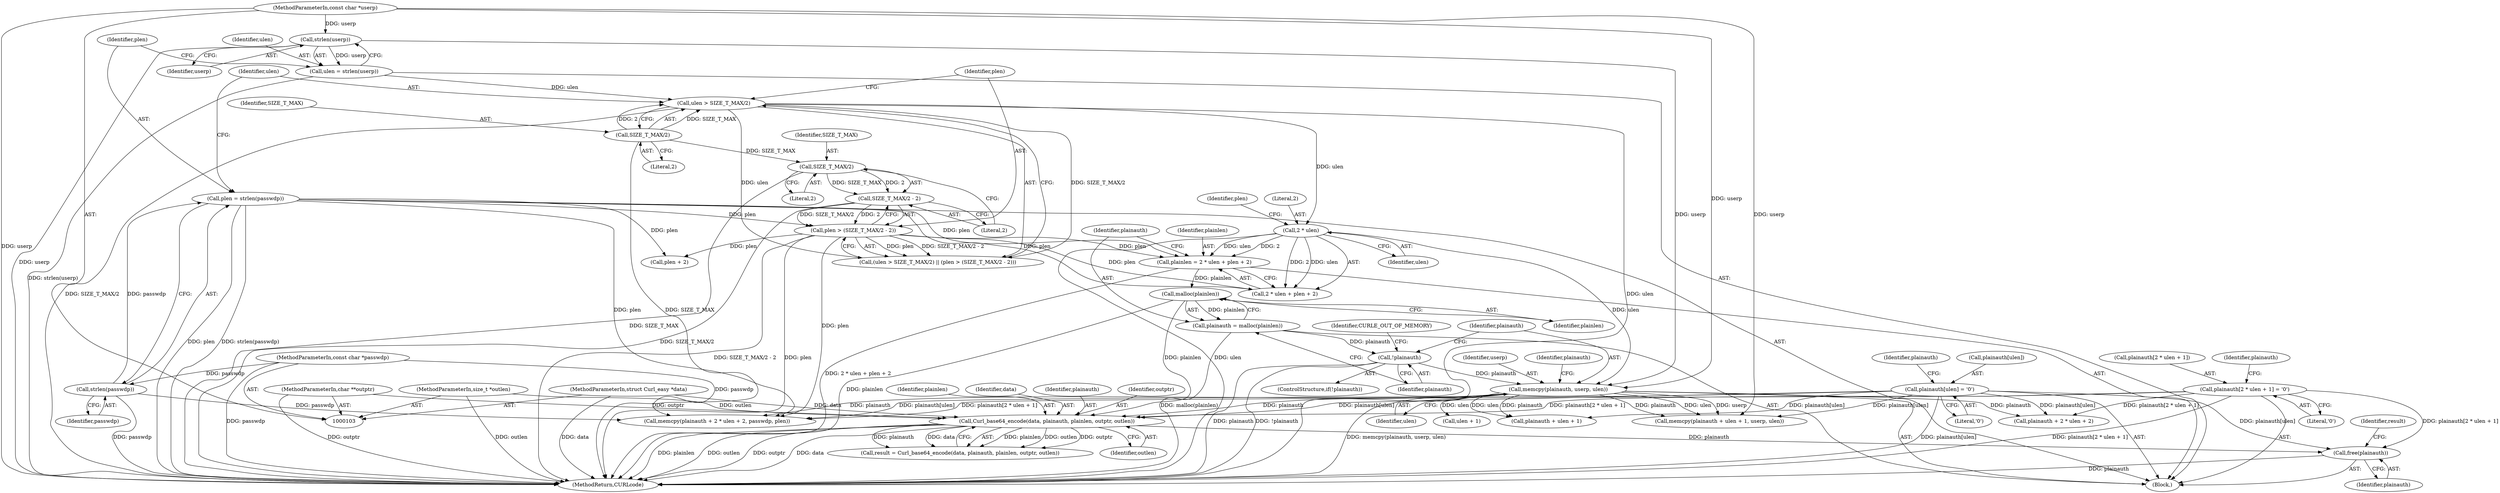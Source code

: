 digraph "1_curl_f3a24d7916b9173c69a3e0ee790102993833d6c5@API" {
"1000209" [label="(Call,free(plainauth))"];
"1000169" [label="(Call,plainauth[ulen] = '\0')"];
"1000203" [label="(Call,Curl_base64_encode(data, plainauth, plainlen, outptr, outlen))"];
"1000104" [label="(MethodParameterIn,struct Curl_easy *data)"];
"1000182" [label="(Call,plainauth[2 * ulen + 1] = '\0')"];
"1000165" [label="(Call,memcpy(plainauth, userp, ulen))"];
"1000161" [label="(Call,!plainauth)"];
"1000156" [label="(Call,plainauth = malloc(plainlen))"];
"1000158" [label="(Call,malloc(plainlen))"];
"1000147" [label="(Call,plainlen = 2 * ulen + plen + 2)"];
"1000150" [label="(Call,2 * ulen)"];
"1000133" [label="(Call,ulen > SIZE_T_MAX/2)"];
"1000123" [label="(Call,ulen = strlen(userp))"];
"1000125" [label="(Call,strlen(userp))"];
"1000105" [label="(MethodParameterIn,const char *userp)"];
"1000135" [label="(Call,SIZE_T_MAX/2)"];
"1000138" [label="(Call,plen > (SIZE_T_MAX/2 - 2))"];
"1000127" [label="(Call,plen = strlen(passwdp))"];
"1000129" [label="(Call,strlen(passwdp))"];
"1000106" [label="(MethodParameterIn,const char *passwdp)"];
"1000140" [label="(Call,SIZE_T_MAX/2 - 2)"];
"1000141" [label="(Call,SIZE_T_MAX/2)"];
"1000107" [label="(MethodParameterIn,char **outptr)"];
"1000108" [label="(MethodParameterIn,size_t *outlen)"];
"1000193" [label="(Identifier,plainauth)"];
"1000142" [label="(Identifier,SIZE_T_MAX)"];
"1000183" [label="(Call,plainauth[2 * ulen + 1])"];
"1000213" [label="(MethodReturn,CURLcode)"];
"1000170" [label="(Call,plainauth[ulen])"];
"1000175" [label="(Call,plainauth + ulen + 1)"];
"1000149" [label="(Call,2 * ulen + plen + 2)"];
"1000139" [label="(Identifier,plen)"];
"1000158" [label="(Call,malloc(plainlen))"];
"1000161" [label="(Call,!plainauth)"];
"1000129" [label="(Call,strlen(passwdp))"];
"1000130" [label="(Identifier,passwdp)"];
"1000207" [label="(Identifier,outptr)"];
"1000165" [label="(Call,memcpy(plainauth, userp, ulen))"];
"1000169" [label="(Call,plainauth[ulen] = '\0')"];
"1000160" [label="(ControlStructure,if(!plainauth))"];
"1000208" [label="(Identifier,outlen)"];
"1000106" [label="(MethodParameterIn,const char *passwdp)"];
"1000212" [label="(Identifier,result)"];
"1000159" [label="(Identifier,plainlen)"];
"1000203" [label="(Call,Curl_base64_encode(data, plainauth, plainlen, outptr, outlen))"];
"1000162" [label="(Identifier,plainauth)"];
"1000105" [label="(MethodParameterIn,const char *userp)"];
"1000132" [label="(Call,(ulen > SIZE_T_MAX/2) || (plen > (SIZE_T_MAX/2 - 2)))"];
"1000125" [label="(Call,strlen(userp))"];
"1000167" [label="(Identifier,userp)"];
"1000201" [label="(Call,result = Curl_base64_encode(data, plainauth, plainlen, outptr, outlen))"];
"1000156" [label="(Call,plainauth = malloc(plainlen))"];
"1000148" [label="(Identifier,plainlen)"];
"1000157" [label="(Identifier,plainauth)"];
"1000210" [label="(Identifier,plainauth)"];
"1000171" [label="(Identifier,plainauth)"];
"1000134" [label="(Identifier,ulen)"];
"1000143" [label="(Literal,2)"];
"1000140" [label="(Call,SIZE_T_MAX/2 - 2)"];
"1000173" [label="(Literal,'\0')"];
"1000104" [label="(MethodParameterIn,struct Curl_easy *data)"];
"1000206" [label="(Identifier,plainlen)"];
"1000144" [label="(Literal,2)"];
"1000153" [label="(Call,plen + 2)"];
"1000126" [label="(Identifier,userp)"];
"1000147" [label="(Call,plainlen = 2 * ulen + plen + 2)"];
"1000141" [label="(Call,SIZE_T_MAX/2)"];
"1000176" [label="(Identifier,plainauth)"];
"1000174" [label="(Call,memcpy(plainauth + ulen + 1, userp, ulen))"];
"1000150" [label="(Call,2 * ulen)"];
"1000168" [label="(Identifier,ulen)"];
"1000166" [label="(Identifier,plainauth)"];
"1000135" [label="(Call,SIZE_T_MAX/2)"];
"1000123" [label="(Call,ulen = strlen(userp))"];
"1000209" [label="(Call,free(plainauth))"];
"1000124" [label="(Identifier,ulen)"];
"1000128" [label="(Identifier,plen)"];
"1000136" [label="(Identifier,SIZE_T_MAX)"];
"1000133" [label="(Call,ulen > SIZE_T_MAX/2)"];
"1000191" [label="(Call,memcpy(plainauth + 2 * ulen + 2, passwdp, plen))"];
"1000192" [label="(Call,plainauth + 2 * ulen + 2)"];
"1000107" [label="(MethodParameterIn,char **outptr)"];
"1000190" [label="(Literal,'\0')"];
"1000109" [label="(Block,)"];
"1000152" [label="(Identifier,ulen)"];
"1000177" [label="(Call,ulen + 1)"];
"1000138" [label="(Call,plen > (SIZE_T_MAX/2 - 2))"];
"1000204" [label="(Identifier,data)"];
"1000205" [label="(Identifier,plainauth)"];
"1000164" [label="(Identifier,CURLE_OUT_OF_MEMORY)"];
"1000127" [label="(Call,plen = strlen(passwdp))"];
"1000182" [label="(Call,plainauth[2 * ulen + 1] = '\0')"];
"1000137" [label="(Literal,2)"];
"1000108" [label="(MethodParameterIn,size_t *outlen)"];
"1000154" [label="(Identifier,plen)"];
"1000151" [label="(Literal,2)"];
"1000209" -> "1000109"  [label="AST: "];
"1000209" -> "1000210"  [label="CFG: "];
"1000210" -> "1000209"  [label="AST: "];
"1000212" -> "1000209"  [label="CFG: "];
"1000209" -> "1000213"  [label="DDG: plainauth"];
"1000169" -> "1000209"  [label="DDG: plainauth[ulen]"];
"1000203" -> "1000209"  [label="DDG: plainauth"];
"1000182" -> "1000209"  [label="DDG: plainauth[2 * ulen + 1]"];
"1000169" -> "1000109"  [label="AST: "];
"1000169" -> "1000173"  [label="CFG: "];
"1000170" -> "1000169"  [label="AST: "];
"1000173" -> "1000169"  [label="AST: "];
"1000176" -> "1000169"  [label="CFG: "];
"1000169" -> "1000213"  [label="DDG: plainauth[ulen]"];
"1000169" -> "1000174"  [label="DDG: plainauth[ulen]"];
"1000169" -> "1000175"  [label="DDG: plainauth[ulen]"];
"1000169" -> "1000191"  [label="DDG: plainauth[ulen]"];
"1000169" -> "1000192"  [label="DDG: plainauth[ulen]"];
"1000169" -> "1000203"  [label="DDG: plainauth[ulen]"];
"1000203" -> "1000201"  [label="AST: "];
"1000203" -> "1000208"  [label="CFG: "];
"1000204" -> "1000203"  [label="AST: "];
"1000205" -> "1000203"  [label="AST: "];
"1000206" -> "1000203"  [label="AST: "];
"1000207" -> "1000203"  [label="AST: "];
"1000208" -> "1000203"  [label="AST: "];
"1000201" -> "1000203"  [label="CFG: "];
"1000203" -> "1000213"  [label="DDG: plainlen"];
"1000203" -> "1000213"  [label="DDG: outlen"];
"1000203" -> "1000213"  [label="DDG: outptr"];
"1000203" -> "1000213"  [label="DDG: data"];
"1000203" -> "1000201"  [label="DDG: plainlen"];
"1000203" -> "1000201"  [label="DDG: outlen"];
"1000203" -> "1000201"  [label="DDG: outptr"];
"1000203" -> "1000201"  [label="DDG: plainauth"];
"1000203" -> "1000201"  [label="DDG: data"];
"1000104" -> "1000203"  [label="DDG: data"];
"1000182" -> "1000203"  [label="DDG: plainauth[2 * ulen + 1]"];
"1000165" -> "1000203"  [label="DDG: plainauth"];
"1000158" -> "1000203"  [label="DDG: plainlen"];
"1000107" -> "1000203"  [label="DDG: outptr"];
"1000108" -> "1000203"  [label="DDG: outlen"];
"1000104" -> "1000103"  [label="AST: "];
"1000104" -> "1000213"  [label="DDG: data"];
"1000182" -> "1000109"  [label="AST: "];
"1000182" -> "1000190"  [label="CFG: "];
"1000183" -> "1000182"  [label="AST: "];
"1000190" -> "1000182"  [label="AST: "];
"1000193" -> "1000182"  [label="CFG: "];
"1000182" -> "1000213"  [label="DDG: plainauth[2 * ulen + 1]"];
"1000182" -> "1000191"  [label="DDG: plainauth[2 * ulen + 1]"];
"1000182" -> "1000192"  [label="DDG: plainauth[2 * ulen + 1]"];
"1000165" -> "1000109"  [label="AST: "];
"1000165" -> "1000168"  [label="CFG: "];
"1000166" -> "1000165"  [label="AST: "];
"1000167" -> "1000165"  [label="AST: "];
"1000168" -> "1000165"  [label="AST: "];
"1000171" -> "1000165"  [label="CFG: "];
"1000165" -> "1000213"  [label="DDG: memcpy(plainauth, userp, ulen)"];
"1000161" -> "1000165"  [label="DDG: plainauth"];
"1000125" -> "1000165"  [label="DDG: userp"];
"1000105" -> "1000165"  [label="DDG: userp"];
"1000150" -> "1000165"  [label="DDG: ulen"];
"1000165" -> "1000174"  [label="DDG: plainauth"];
"1000165" -> "1000174"  [label="DDG: ulen"];
"1000165" -> "1000174"  [label="DDG: userp"];
"1000165" -> "1000175"  [label="DDG: plainauth"];
"1000165" -> "1000175"  [label="DDG: ulen"];
"1000165" -> "1000177"  [label="DDG: ulen"];
"1000165" -> "1000191"  [label="DDG: plainauth"];
"1000165" -> "1000192"  [label="DDG: plainauth"];
"1000161" -> "1000160"  [label="AST: "];
"1000161" -> "1000162"  [label="CFG: "];
"1000162" -> "1000161"  [label="AST: "];
"1000164" -> "1000161"  [label="CFG: "];
"1000166" -> "1000161"  [label="CFG: "];
"1000161" -> "1000213"  [label="DDG: plainauth"];
"1000161" -> "1000213"  [label="DDG: !plainauth"];
"1000156" -> "1000161"  [label="DDG: plainauth"];
"1000156" -> "1000109"  [label="AST: "];
"1000156" -> "1000158"  [label="CFG: "];
"1000157" -> "1000156"  [label="AST: "];
"1000158" -> "1000156"  [label="AST: "];
"1000162" -> "1000156"  [label="CFG: "];
"1000156" -> "1000213"  [label="DDG: malloc(plainlen)"];
"1000158" -> "1000156"  [label="DDG: plainlen"];
"1000158" -> "1000159"  [label="CFG: "];
"1000159" -> "1000158"  [label="AST: "];
"1000158" -> "1000213"  [label="DDG: plainlen"];
"1000147" -> "1000158"  [label="DDG: plainlen"];
"1000147" -> "1000109"  [label="AST: "];
"1000147" -> "1000149"  [label="CFG: "];
"1000148" -> "1000147"  [label="AST: "];
"1000149" -> "1000147"  [label="AST: "];
"1000157" -> "1000147"  [label="CFG: "];
"1000147" -> "1000213"  [label="DDG: 2 * ulen + plen + 2"];
"1000150" -> "1000147"  [label="DDG: 2"];
"1000150" -> "1000147"  [label="DDG: ulen"];
"1000138" -> "1000147"  [label="DDG: plen"];
"1000127" -> "1000147"  [label="DDG: plen"];
"1000150" -> "1000149"  [label="AST: "];
"1000150" -> "1000152"  [label="CFG: "];
"1000151" -> "1000150"  [label="AST: "];
"1000152" -> "1000150"  [label="AST: "];
"1000154" -> "1000150"  [label="CFG: "];
"1000150" -> "1000213"  [label="DDG: ulen"];
"1000150" -> "1000149"  [label="DDG: 2"];
"1000150" -> "1000149"  [label="DDG: ulen"];
"1000133" -> "1000150"  [label="DDG: ulen"];
"1000133" -> "1000132"  [label="AST: "];
"1000133" -> "1000135"  [label="CFG: "];
"1000134" -> "1000133"  [label="AST: "];
"1000135" -> "1000133"  [label="AST: "];
"1000139" -> "1000133"  [label="CFG: "];
"1000132" -> "1000133"  [label="CFG: "];
"1000133" -> "1000213"  [label="DDG: ulen"];
"1000133" -> "1000213"  [label="DDG: SIZE_T_MAX/2"];
"1000133" -> "1000132"  [label="DDG: ulen"];
"1000133" -> "1000132"  [label="DDG: SIZE_T_MAX/2"];
"1000123" -> "1000133"  [label="DDG: ulen"];
"1000135" -> "1000133"  [label="DDG: SIZE_T_MAX"];
"1000135" -> "1000133"  [label="DDG: 2"];
"1000123" -> "1000109"  [label="AST: "];
"1000123" -> "1000125"  [label="CFG: "];
"1000124" -> "1000123"  [label="AST: "];
"1000125" -> "1000123"  [label="AST: "];
"1000128" -> "1000123"  [label="CFG: "];
"1000123" -> "1000213"  [label="DDG: strlen(userp)"];
"1000125" -> "1000123"  [label="DDG: userp"];
"1000125" -> "1000126"  [label="CFG: "];
"1000126" -> "1000125"  [label="AST: "];
"1000125" -> "1000213"  [label="DDG: userp"];
"1000105" -> "1000125"  [label="DDG: userp"];
"1000105" -> "1000103"  [label="AST: "];
"1000105" -> "1000213"  [label="DDG: userp"];
"1000105" -> "1000174"  [label="DDG: userp"];
"1000135" -> "1000137"  [label="CFG: "];
"1000136" -> "1000135"  [label="AST: "];
"1000137" -> "1000135"  [label="AST: "];
"1000135" -> "1000213"  [label="DDG: SIZE_T_MAX"];
"1000135" -> "1000141"  [label="DDG: SIZE_T_MAX"];
"1000138" -> "1000132"  [label="AST: "];
"1000138" -> "1000140"  [label="CFG: "];
"1000139" -> "1000138"  [label="AST: "];
"1000140" -> "1000138"  [label="AST: "];
"1000132" -> "1000138"  [label="CFG: "];
"1000138" -> "1000213"  [label="DDG: plen"];
"1000138" -> "1000213"  [label="DDG: SIZE_T_MAX/2 - 2"];
"1000138" -> "1000132"  [label="DDG: plen"];
"1000138" -> "1000132"  [label="DDG: SIZE_T_MAX/2 - 2"];
"1000127" -> "1000138"  [label="DDG: plen"];
"1000140" -> "1000138"  [label="DDG: SIZE_T_MAX/2"];
"1000140" -> "1000138"  [label="DDG: 2"];
"1000138" -> "1000149"  [label="DDG: plen"];
"1000138" -> "1000153"  [label="DDG: plen"];
"1000138" -> "1000191"  [label="DDG: plen"];
"1000127" -> "1000109"  [label="AST: "];
"1000127" -> "1000129"  [label="CFG: "];
"1000128" -> "1000127"  [label="AST: "];
"1000129" -> "1000127"  [label="AST: "];
"1000134" -> "1000127"  [label="CFG: "];
"1000127" -> "1000213"  [label="DDG: strlen(passwdp)"];
"1000127" -> "1000213"  [label="DDG: plen"];
"1000129" -> "1000127"  [label="DDG: passwdp"];
"1000127" -> "1000149"  [label="DDG: plen"];
"1000127" -> "1000153"  [label="DDG: plen"];
"1000127" -> "1000191"  [label="DDG: plen"];
"1000129" -> "1000130"  [label="CFG: "];
"1000130" -> "1000129"  [label="AST: "];
"1000129" -> "1000213"  [label="DDG: passwdp"];
"1000106" -> "1000129"  [label="DDG: passwdp"];
"1000129" -> "1000191"  [label="DDG: passwdp"];
"1000106" -> "1000103"  [label="AST: "];
"1000106" -> "1000213"  [label="DDG: passwdp"];
"1000106" -> "1000191"  [label="DDG: passwdp"];
"1000140" -> "1000144"  [label="CFG: "];
"1000141" -> "1000140"  [label="AST: "];
"1000144" -> "1000140"  [label="AST: "];
"1000140" -> "1000213"  [label="DDG: SIZE_T_MAX/2"];
"1000141" -> "1000140"  [label="DDG: SIZE_T_MAX"];
"1000141" -> "1000140"  [label="DDG: 2"];
"1000141" -> "1000143"  [label="CFG: "];
"1000142" -> "1000141"  [label="AST: "];
"1000143" -> "1000141"  [label="AST: "];
"1000144" -> "1000141"  [label="CFG: "];
"1000141" -> "1000213"  [label="DDG: SIZE_T_MAX"];
"1000107" -> "1000103"  [label="AST: "];
"1000107" -> "1000213"  [label="DDG: outptr"];
"1000108" -> "1000103"  [label="AST: "];
"1000108" -> "1000213"  [label="DDG: outlen"];
}
